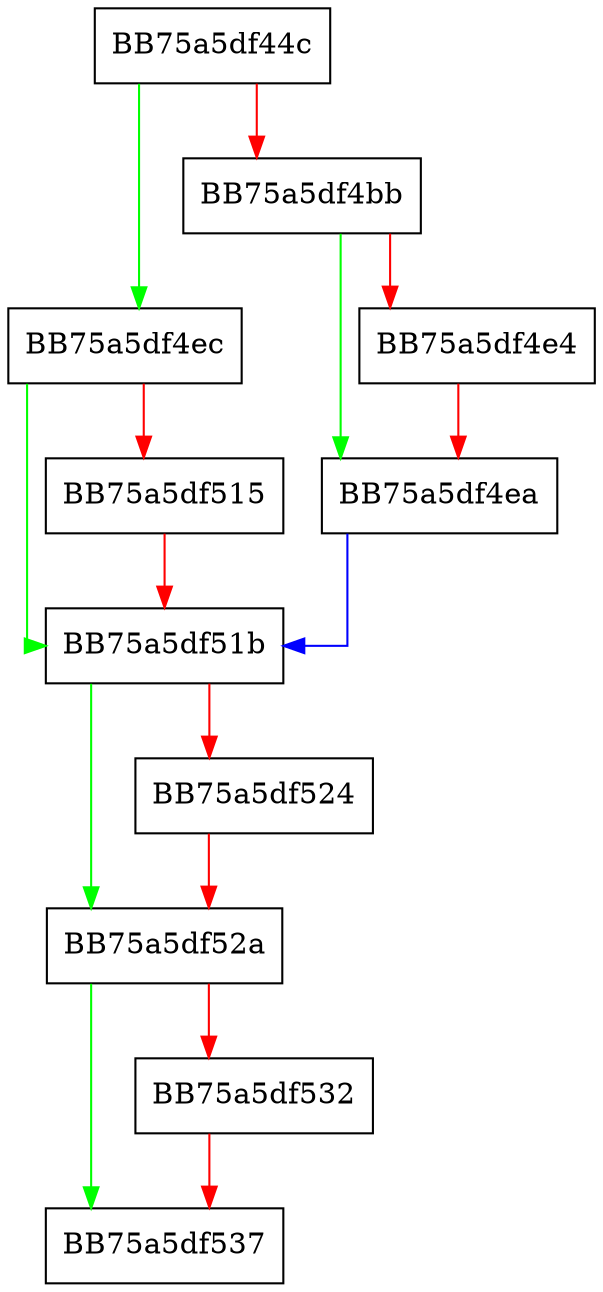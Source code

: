 digraph isv_sample {
  node [shape="box"];
  graph [splines=ortho];
  BB75a5df44c -> BB75a5df4ec [color="green"];
  BB75a5df44c -> BB75a5df4bb [color="red"];
  BB75a5df4bb -> BB75a5df4ea [color="green"];
  BB75a5df4bb -> BB75a5df4e4 [color="red"];
  BB75a5df4e4 -> BB75a5df4ea [color="red"];
  BB75a5df4ea -> BB75a5df51b [color="blue"];
  BB75a5df4ec -> BB75a5df51b [color="green"];
  BB75a5df4ec -> BB75a5df515 [color="red"];
  BB75a5df515 -> BB75a5df51b [color="red"];
  BB75a5df51b -> BB75a5df52a [color="green"];
  BB75a5df51b -> BB75a5df524 [color="red"];
  BB75a5df524 -> BB75a5df52a [color="red"];
  BB75a5df52a -> BB75a5df537 [color="green"];
  BB75a5df52a -> BB75a5df532 [color="red"];
  BB75a5df532 -> BB75a5df537 [color="red"];
}